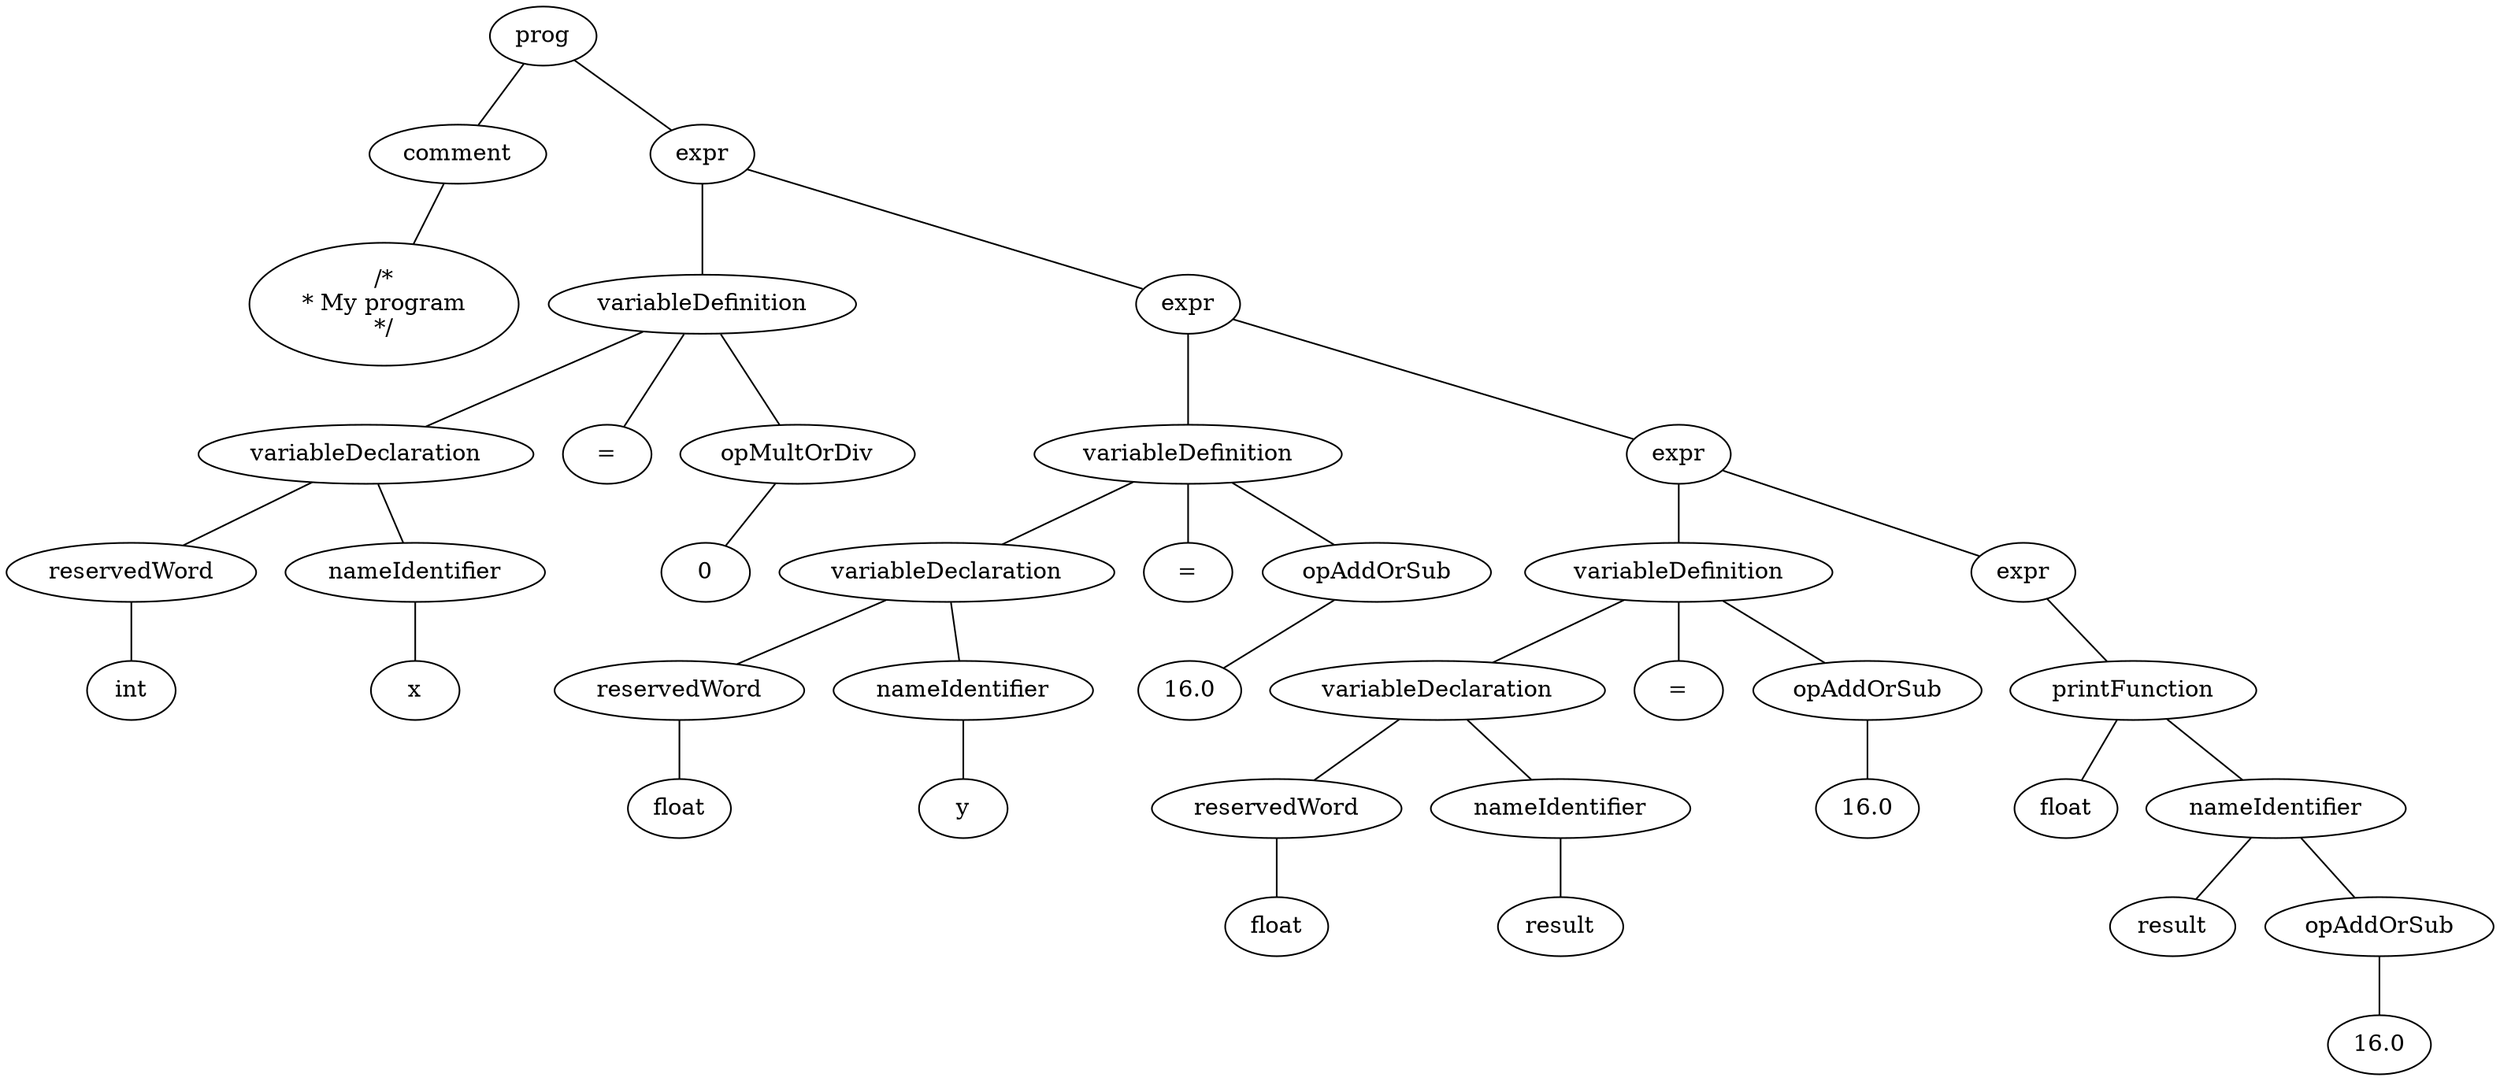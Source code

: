 graph ast { 
<AST.AST object at 0x7f3e81798040>[label="prog"] 
<AST.AST object at 0x7f3e81798e20>[label="comment"] 
<AST.AST object at 0x7f3e81798820>[label="/*
* My program
*/"] 
<AST.AST object at 0x7f3e81798f70>[label="expr"] 
<AST.AST object at 0x7f3e81812370>[label="variableDefinition"] 
<AST.AST object at 0x7f3e81812dc0>[label="variableDeclaration"] 
<AST.AST object at 0x7f3e8179a190>[label="reservedWord"] 
<AST.AST object at 0x7f3e8179a1c0>[label="int"] 
<AST.AST object at 0x7f3e8177bee0>[label="nameIdentifier"] 
<AST.AST object at 0x7f3e8180f8b0>[label="x"] 
<AST.AST object at 0x7f3e81812f40>[label="="] 
<AST.AST object at 0x7f3e8180f880>[label="opMultOrDiv"] 
<AST.AST object at 0x7f3e81771310>[label="0"] 
<AST.AST object at 0x7f3e818128e0>[label="expr"] 
<AST.AST object at 0x7f3e8179c190>[label="variableDefinition"] 
<AST.AST object at 0x7f3e8179c340>[label="variableDeclaration"] 
<AST.AST object at 0x7f3e817e46a0>[label="reservedWord"] 
<AST.AST object at 0x7f3e817e4190>[label="float"] 
<AST.AST object at 0x7f3e817e44c0>[label="nameIdentifier"] 
<AST.AST object at 0x7f3e817e47c0>[label="y"] 
<AST.AST object at 0x7f3e8179cc10>[label="="] 
<AST.AST object at 0x7f3e81829e80>[label="opAddOrSub"] 
<AST.AST object at 0x7f3e81829580>[label="16.0"] 
<AST.AST object at 0x7f3e8181fbb0>[label="expr"] 
<AST.AST object at 0x7f3e817ce0a0>[label="variableDefinition"] 
<AST.AST object at 0x7f3e817b4c70>[label="variableDeclaration"] 
<AST.AST object at 0x7f3e817b4070>[label="reservedWord"] 
<AST.AST object at 0x7f3e817b4d00>[label="float"] 
<AST.AST object at 0x7f3e817b4bb0>[label="nameIdentifier"] 
<AST.AST object at 0x7f3e817b4280>[label="result"] 
<AST.AST object at 0x7f3e817b4d30>[label="="] 
<AST.AST object at 0x7f3e8180d880>[label="opAddOrSub"] 
<AST.AST object at 0x7f3e8180dd60>[label="16.0"] 
<AST.AST object at 0x7f3e817ce040>[label="expr"] 
<AST.AST object at 0x7f3e817cab80>[label="printFunction"] 
<AST.AST object at 0x7f3e817ca160>[label="float"] 
<AST.AST object at 0x7f3e8176dd90>[label="nameIdentifier"] 
<AST.AST object at 0x7f3e8176d040>[label="result"] 
<AST.AST object at 0x7f3e817fc580>[label="opAddOrSub"] 
<AST.AST object at 0x7f3e8169ab80>[label="16.0"] 
<AST.AST object at 0x7f3e81798040> -- <AST.AST object at 0x7f3e81798e20>
<AST.AST object at 0x7f3e81798e20> -- <AST.AST object at 0x7f3e81798820>
<AST.AST object at 0x7f3e81798040> -- <AST.AST object at 0x7f3e81798f70>
<AST.AST object at 0x7f3e81798f70> -- <AST.AST object at 0x7f3e81812370>
<AST.AST object at 0x7f3e81812370> -- <AST.AST object at 0x7f3e81812dc0>
<AST.AST object at 0x7f3e81812dc0> -- <AST.AST object at 0x7f3e8179a190>
<AST.AST object at 0x7f3e8179a190> -- <AST.AST object at 0x7f3e8179a1c0>
<AST.AST object at 0x7f3e81812dc0> -- <AST.AST object at 0x7f3e8177bee0>
<AST.AST object at 0x7f3e8177bee0> -- <AST.AST object at 0x7f3e8180f8b0>
<AST.AST object at 0x7f3e81812370> -- <AST.AST object at 0x7f3e81812f40>
<AST.AST object at 0x7f3e81812370> -- <AST.AST object at 0x7f3e8180f880>
<AST.AST object at 0x7f3e8180f880> -- <AST.AST object at 0x7f3e81771310>
<AST.AST object at 0x7f3e81798f70> -- <AST.AST object at 0x7f3e818128e0>
<AST.AST object at 0x7f3e818128e0> -- <AST.AST object at 0x7f3e8179c190>
<AST.AST object at 0x7f3e8179c190> -- <AST.AST object at 0x7f3e8179c340>
<AST.AST object at 0x7f3e8179c340> -- <AST.AST object at 0x7f3e817e46a0>
<AST.AST object at 0x7f3e817e46a0> -- <AST.AST object at 0x7f3e817e4190>
<AST.AST object at 0x7f3e8179c340> -- <AST.AST object at 0x7f3e817e44c0>
<AST.AST object at 0x7f3e817e44c0> -- <AST.AST object at 0x7f3e817e47c0>
<AST.AST object at 0x7f3e8179c190> -- <AST.AST object at 0x7f3e8179cc10>
<AST.AST object at 0x7f3e8179c190> -- <AST.AST object at 0x7f3e81829e80>
<AST.AST object at 0x7f3e81829e80> -- <AST.AST object at 0x7f3e81829580>
<AST.AST object at 0x7f3e818128e0> -- <AST.AST object at 0x7f3e8181fbb0>
<AST.AST object at 0x7f3e8181fbb0> -- <AST.AST object at 0x7f3e817ce0a0>
<AST.AST object at 0x7f3e817ce0a0> -- <AST.AST object at 0x7f3e817b4c70>
<AST.AST object at 0x7f3e817b4c70> -- <AST.AST object at 0x7f3e817b4070>
<AST.AST object at 0x7f3e817b4070> -- <AST.AST object at 0x7f3e817b4d00>
<AST.AST object at 0x7f3e817b4c70> -- <AST.AST object at 0x7f3e817b4bb0>
<AST.AST object at 0x7f3e817b4bb0> -- <AST.AST object at 0x7f3e817b4280>
<AST.AST object at 0x7f3e817ce0a0> -- <AST.AST object at 0x7f3e817b4d30>
<AST.AST object at 0x7f3e817ce0a0> -- <AST.AST object at 0x7f3e8180d880>
<AST.AST object at 0x7f3e8180d880> -- <AST.AST object at 0x7f3e8180dd60>
<AST.AST object at 0x7f3e8181fbb0> -- <AST.AST object at 0x7f3e817ce040>
<AST.AST object at 0x7f3e817ce040> -- <AST.AST object at 0x7f3e817cab80>
<AST.AST object at 0x7f3e817cab80> -- <AST.AST object at 0x7f3e817ca160>
<AST.AST object at 0x7f3e817cab80> -- <AST.AST object at 0x7f3e8176dd90>
<AST.AST object at 0x7f3e8176dd90> -- <AST.AST object at 0x7f3e8176d040>
<AST.AST object at 0x7f3e8176dd90> -- <AST.AST object at 0x7f3e817fc580>
<AST.AST object at 0x7f3e817fc580> -- <AST.AST object at 0x7f3e8169ab80>
}